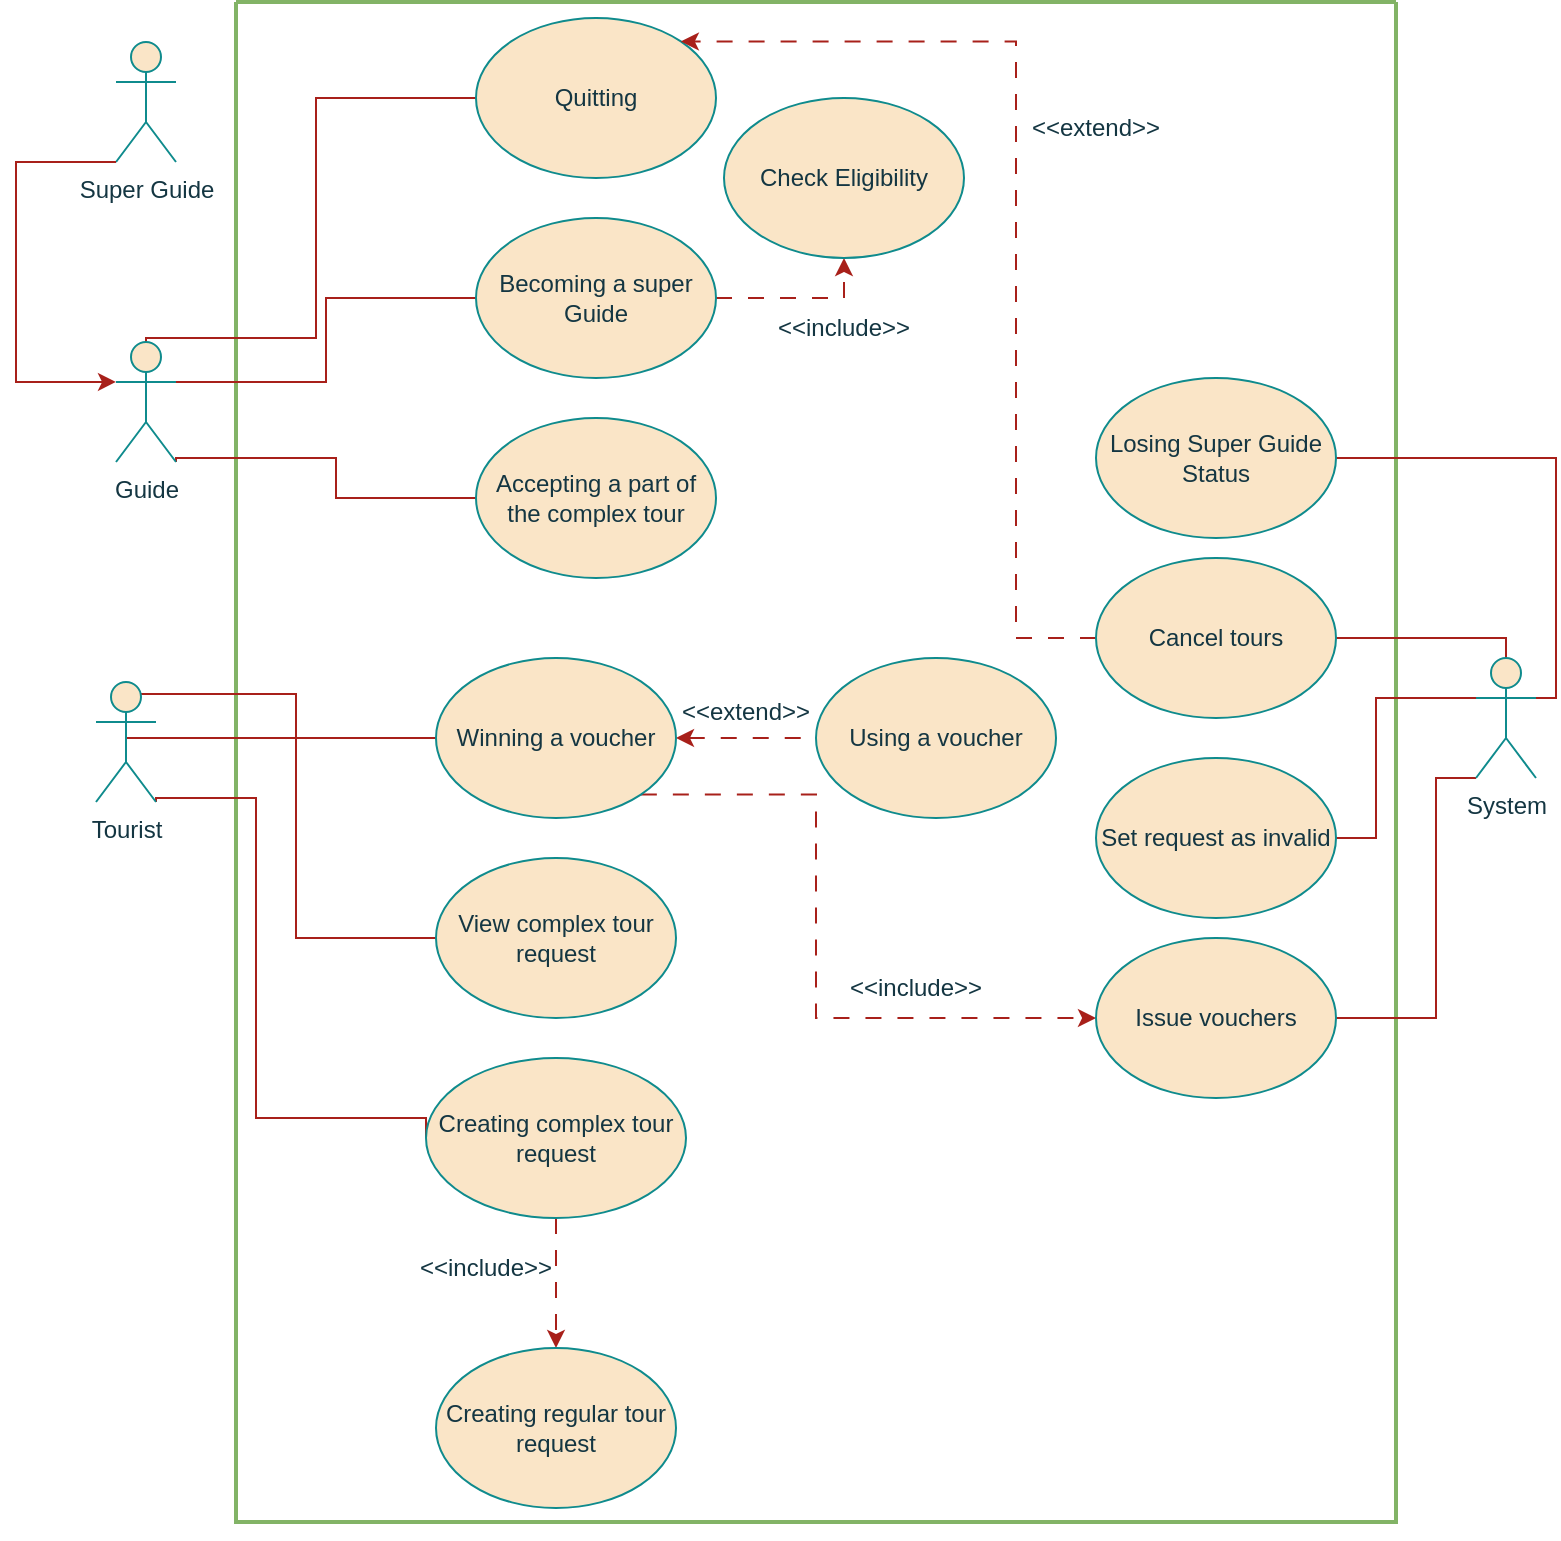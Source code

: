<mxfile version="24.4.13" type="device" pages="8">
  <diagram name="Main" id="xv4Pc27WimmElDL1eTF2">
    <mxGraphModel dx="1500" dy="807" grid="1" gridSize="10" guides="1" tooltips="1" connect="1" arrows="1" fold="1" page="1" pageScale="1" pageWidth="827" pageHeight="800" math="0" shadow="0">
      <root>
        <mxCell id="0" />
        <mxCell id="1" parent="0" />
        <mxCell id="fqmn3Sz_hP65knO8LHAP-2" value="" style="swimlane;startSize=0;fillColor=#d5e8d4;strokeColor=#82b366;strokeWidth=2;" vertex="1" parent="1">
          <mxGeometry x="130" y="20" width="580" height="760" as="geometry">
            <mxRectangle x="130" y="20" width="50" height="40" as="alternateBounds" />
          </mxGeometry>
        </mxCell>
        <mxCell id="zYmTOCkg64a3XALhGTWf-8" style="edgeStyle=orthogonalEdgeStyle;rounded=0;orthogonalLoop=1;jettySize=auto;html=1;exitX=0.5;exitY=0;exitDx=0;exitDy=0;exitPerimeter=0;entryX=0;entryY=0.5;entryDx=0;entryDy=0;endArrow=none;endFill=0;labelBackgroundColor=none;strokeColor=#A8201A;fontColor=default;" parent="1" source="jJQlSMJE2KEjGMPYt0HS-1" target="E0GFEq4NIAbBcgeDE9Wb-9" edge="1">
          <mxGeometry relative="1" as="geometry">
            <Array as="points">
              <mxPoint x="170" y="188" />
              <mxPoint x="170" y="68" />
            </Array>
          </mxGeometry>
        </mxCell>
        <mxCell id="zYmTOCkg64a3XALhGTWf-9" style="edgeStyle=orthogonalEdgeStyle;rounded=0;orthogonalLoop=1;jettySize=auto;html=1;exitX=1;exitY=0.333;exitDx=0;exitDy=0;exitPerimeter=0;entryX=0;entryY=0.5;entryDx=0;entryDy=0;endArrow=none;endFill=0;labelBackgroundColor=none;strokeColor=#A8201A;fontColor=default;" parent="1" source="jJQlSMJE2KEjGMPYt0HS-1" target="E0GFEq4NIAbBcgeDE9Wb-10" edge="1">
          <mxGeometry relative="1" as="geometry" />
        </mxCell>
        <mxCell id="zYmTOCkg64a3XALhGTWf-10" style="edgeStyle=orthogonalEdgeStyle;rounded=0;orthogonalLoop=1;jettySize=auto;html=1;exitX=1;exitY=1;exitDx=0;exitDy=0;exitPerimeter=0;entryX=0;entryY=0.5;entryDx=0;entryDy=0;endArrow=none;endFill=0;labelBackgroundColor=none;strokeColor=#A8201A;fontColor=default;" parent="1" source="jJQlSMJE2KEjGMPYt0HS-1" target="E0GFEq4NIAbBcgeDE9Wb-11" edge="1">
          <mxGeometry relative="1" as="geometry">
            <Array as="points">
              <mxPoint x="180" y="248" />
              <mxPoint x="180" y="268" />
            </Array>
          </mxGeometry>
        </mxCell>
        <mxCell id="jJQlSMJE2KEjGMPYt0HS-1" value="Guide&lt;div&gt;&lt;br&gt;&lt;/div&gt;" style="shape=umlActor;verticalLabelPosition=bottom;verticalAlign=top;html=1;outlineConnect=0;labelBackgroundColor=none;fillColor=#FAE5C7;strokeColor=#0F8B8D;fontColor=#143642;" parent="1" vertex="1">
          <mxGeometry x="70" y="190" width="30" height="60" as="geometry" />
        </mxCell>
        <mxCell id="jJQlSMJE2KEjGMPYt0HS-2" value="Super Guide" style="shape=umlActor;verticalLabelPosition=bottom;verticalAlign=top;html=1;outlineConnect=0;labelBackgroundColor=none;fillColor=#FAE5C7;strokeColor=#0F8B8D;fontColor=#143642;" parent="1" vertex="1">
          <mxGeometry x="70" y="40" width="30" height="60" as="geometry" />
        </mxCell>
        <mxCell id="BXKQBRwEEvgqKkyGGlb5-4" style="edgeStyle=orthogonalEdgeStyle;rounded=0;orthogonalLoop=1;jettySize=auto;html=1;exitX=0.5;exitY=0;exitDx=0;exitDy=0;exitPerimeter=0;entryX=1;entryY=0.5;entryDx=0;entryDy=0;endArrow=none;endFill=0;labelBackgroundColor=none;strokeColor=#A8201A;fontColor=default;" parent="1" source="jJQlSMJE2KEjGMPYt0HS-3" target="BXKQBRwEEvgqKkyGGlb5-1" edge="1">
          <mxGeometry relative="1" as="geometry">
            <Array as="points">
              <mxPoint x="765" y="338" />
            </Array>
          </mxGeometry>
        </mxCell>
        <mxCell id="BXKQBRwEEvgqKkyGGlb5-5" style="edgeStyle=orthogonalEdgeStyle;rounded=0;orthogonalLoop=1;jettySize=auto;html=1;exitX=0;exitY=0.333;exitDx=0;exitDy=0;exitPerimeter=0;entryX=1;entryY=0.5;entryDx=0;entryDy=0;endArrow=none;endFill=0;labelBackgroundColor=none;strokeColor=#A8201A;fontColor=default;" parent="1" source="jJQlSMJE2KEjGMPYt0HS-3" target="BXKQBRwEEvgqKkyGGlb5-3" edge="1">
          <mxGeometry relative="1" as="geometry">
            <Array as="points">
              <mxPoint x="700" y="368" />
              <mxPoint x="700" y="438" />
            </Array>
          </mxGeometry>
        </mxCell>
        <mxCell id="BXKQBRwEEvgqKkyGGlb5-6" style="edgeStyle=orthogonalEdgeStyle;rounded=0;orthogonalLoop=1;jettySize=auto;html=1;exitX=0;exitY=1;exitDx=0;exitDy=0;exitPerimeter=0;entryX=1;entryY=0.5;entryDx=0;entryDy=0;endArrow=none;endFill=0;labelBackgroundColor=none;strokeColor=#A8201A;fontColor=default;" parent="1" source="jJQlSMJE2KEjGMPYt0HS-3" target="BXKQBRwEEvgqKkyGGlb5-2" edge="1">
          <mxGeometry relative="1" as="geometry">
            <Array as="points">
              <mxPoint x="730" y="408" />
              <mxPoint x="730" y="528" />
            </Array>
          </mxGeometry>
        </mxCell>
        <mxCell id="VeFpLdR2M0Eh6wdW8BvJ-2" style="edgeStyle=orthogonalEdgeStyle;rounded=0;orthogonalLoop=1;jettySize=auto;html=1;exitX=1;exitY=0.333;exitDx=0;exitDy=0;exitPerimeter=0;entryX=1;entryY=0.5;entryDx=0;entryDy=0;strokeColor=#A8201A;fontColor=#143642;fillColor=#FAE5C7;endArrow=none;endFill=0;" parent="1" source="jJQlSMJE2KEjGMPYt0HS-3" target="VeFpLdR2M0Eh6wdW8BvJ-1" edge="1">
          <mxGeometry relative="1" as="geometry">
            <Array as="points">
              <mxPoint x="790" y="368" />
              <mxPoint x="790" y="248" />
            </Array>
          </mxGeometry>
        </mxCell>
        <mxCell id="jJQlSMJE2KEjGMPYt0HS-3" value="System" style="shape=umlActor;verticalLabelPosition=bottom;verticalAlign=top;html=1;outlineConnect=0;labelBackgroundColor=none;fillColor=#FAE5C7;strokeColor=#0F8B8D;fontColor=#143642;" parent="1" vertex="1">
          <mxGeometry x="750" y="348" width="30" height="60" as="geometry" />
        </mxCell>
        <mxCell id="E0GFEq4NIAbBcgeDE9Wb-1" style="edgeStyle=orthogonalEdgeStyle;rounded=0;orthogonalLoop=1;jettySize=auto;html=1;exitX=0.75;exitY=0.1;exitDx=0;exitDy=0;exitPerimeter=0;entryX=0;entryY=0.5;entryDx=0;entryDy=0;endArrow=none;endFill=0;labelBackgroundColor=none;strokeColor=#A8201A;fontColor=default;" parent="1" source="jJQlSMJE2KEjGMPYt0HS-5" target="jJQlSMJE2KEjGMPYt0HS-8" edge="1">
          <mxGeometry relative="1" as="geometry" />
        </mxCell>
        <mxCell id="E0GFEq4NIAbBcgeDE9Wb-5" style="edgeStyle=orthogonalEdgeStyle;rounded=0;orthogonalLoop=1;jettySize=auto;html=1;exitX=1;exitY=1;exitDx=0;exitDy=0;exitPerimeter=0;entryX=0;entryY=0.5;entryDx=0;entryDy=0;endArrow=none;endFill=0;labelBackgroundColor=none;strokeColor=#A8201A;fontColor=default;" parent="1" source="jJQlSMJE2KEjGMPYt0HS-5" target="YeHAOv9dbyKQ0j_c4Zro-1" edge="1">
          <mxGeometry relative="1" as="geometry">
            <Array as="points">
              <mxPoint x="140" y="418" />
              <mxPoint x="140" y="578" />
              <mxPoint x="225" y="578" />
            </Array>
          </mxGeometry>
        </mxCell>
        <mxCell id="E0GFEq4NIAbBcgeDE9Wb-7" style="edgeStyle=orthogonalEdgeStyle;rounded=0;orthogonalLoop=1;jettySize=auto;html=1;exitX=0.5;exitY=0.5;exitDx=0;exitDy=0;exitPerimeter=0;entryX=0;entryY=0.5;entryDx=0;entryDy=0;endArrow=none;endFill=0;labelBackgroundColor=none;strokeColor=#A8201A;fontColor=default;" parent="1" source="jJQlSMJE2KEjGMPYt0HS-5" target="E0GFEq4NIAbBcgeDE9Wb-6" edge="1">
          <mxGeometry relative="1" as="geometry">
            <Array as="points">
              <mxPoint x="160" y="388" />
              <mxPoint x="160" y="488" />
            </Array>
          </mxGeometry>
        </mxCell>
        <mxCell id="jJQlSMJE2KEjGMPYt0HS-5" value="Tourist&lt;div&gt;&lt;br&gt;&lt;/div&gt;" style="shape=umlActor;verticalLabelPosition=bottom;verticalAlign=top;html=1;outlineConnect=0;labelBackgroundColor=none;fillColor=#FAE5C7;strokeColor=#0F8B8D;fontColor=#143642;" parent="1" vertex="1">
          <mxGeometry x="60" y="360" width="30" height="60" as="geometry" />
        </mxCell>
        <mxCell id="4UjJbnJk2DT_iQz4OYha-6" style="edgeStyle=orthogonalEdgeStyle;rounded=0;orthogonalLoop=1;jettySize=auto;html=1;exitX=1;exitY=0.5;exitDx=0;exitDy=0;strokeColor=#A8201A;fontColor=#143642;fillColor=#FAE5C7;dashed=1;dashPattern=8 8;startArrow=classic;startFill=1;endArrow=none;endFill=0;" parent="1" source="jJQlSMJE2KEjGMPYt0HS-8" target="4UjJbnJk2DT_iQz4OYha-5" edge="1">
          <mxGeometry relative="1" as="geometry" />
        </mxCell>
        <mxCell id="v6QKsvkec5Tq3xKeoSjt-1" style="edgeStyle=orthogonalEdgeStyle;rounded=0;orthogonalLoop=1;jettySize=auto;html=1;exitX=1;exitY=1;exitDx=0;exitDy=0;entryX=0;entryY=0.5;entryDx=0;entryDy=0;strokeColor=#A8201A;fontColor=#143642;fillColor=#FAE5C7;dashed=1;dashPattern=8 8;startArrow=none;startFill=0;endArrow=classic;endFill=1;" parent="1" source="jJQlSMJE2KEjGMPYt0HS-8" target="BXKQBRwEEvgqKkyGGlb5-2" edge="1">
          <mxGeometry relative="1" as="geometry">
            <Array as="points">
              <mxPoint x="420" y="416" />
              <mxPoint x="420" y="528" />
            </Array>
          </mxGeometry>
        </mxCell>
        <UserObject label="Winning a voucher" link="data:page/id,LhIGpK9mpF-W3luAgfBw" id="jJQlSMJE2KEjGMPYt0HS-8">
          <mxCell style="ellipse;whiteSpace=wrap;html=1;labelBackgroundColor=none;fillColor=#FAE5C7;strokeColor=#0F8B8D;fontColor=#143642;" parent="1" vertex="1">
            <mxGeometry x="230" y="348" width="120" height="80" as="geometry" />
          </mxCell>
        </UserObject>
        <mxCell id="E0GFEq4NIAbBcgeDE9Wb-3" style="edgeStyle=orthogonalEdgeStyle;rounded=0;orthogonalLoop=1;jettySize=auto;html=1;exitX=0.5;exitY=1;exitDx=0;exitDy=0;entryX=0.5;entryY=0;entryDx=0;entryDy=0;dashed=1;dashPattern=8 8;labelBackgroundColor=none;strokeColor=#A8201A;fontColor=default;startArrow=none;startFill=0;endArrow=classic;endFill=1;" parent="1" source="YeHAOv9dbyKQ0j_c4Zro-1" target="YeHAOv9dbyKQ0j_c4Zro-2" edge="1">
          <mxGeometry relative="1" as="geometry" />
        </mxCell>
        <UserObject label="Creating complex tour request" link="data:page/id,m2S-BG1hf2UMqBSPIko9" id="YeHAOv9dbyKQ0j_c4Zro-1">
          <mxCell style="ellipse;whiteSpace=wrap;html=1;labelBackgroundColor=none;fillColor=#FAE5C7;strokeColor=#0F8B8D;fontColor=#143642;" parent="1" vertex="1">
            <mxGeometry x="225" y="548" width="130" height="80" as="geometry" />
          </mxCell>
        </UserObject>
        <mxCell id="YeHAOv9dbyKQ0j_c4Zro-2" value="Creating regular tour request" style="ellipse;whiteSpace=wrap;html=1;labelBackgroundColor=none;fillColor=#FAE5C7;strokeColor=#0F8B8D;fontColor=#143642;" parent="1" vertex="1">
          <mxGeometry x="230" y="693" width="120" height="80" as="geometry" />
        </mxCell>
        <mxCell id="E0GFEq4NIAbBcgeDE9Wb-4" value="&amp;lt;&amp;lt;include&amp;gt;&amp;gt;" style="text;html=1;align=center;verticalAlign=middle;whiteSpace=wrap;rounded=0;labelBackgroundColor=none;fontColor=#143642;" parent="1" vertex="1">
          <mxGeometry x="225" y="638" width="60" height="30" as="geometry" />
        </mxCell>
        <mxCell id="E0GFEq4NIAbBcgeDE9Wb-6" value="View complex tour request" style="ellipse;whiteSpace=wrap;html=1;labelBackgroundColor=none;fillColor=#FAE5C7;strokeColor=#0F8B8D;fontColor=#143642;" parent="1" vertex="1">
          <mxGeometry x="230" y="448" width="120" height="80" as="geometry" />
        </mxCell>
        <UserObject label="Quitting" link="data:page/id,4EKFyU_vz8kh2ptoiXEz" id="E0GFEq4NIAbBcgeDE9Wb-9">
          <mxCell style="ellipse;whiteSpace=wrap;html=1;labelBackgroundColor=none;fillColor=#FAE5C7;strokeColor=#0F8B8D;fontColor=#143642;" parent="1" vertex="1">
            <mxGeometry x="250" y="28" width="120" height="80" as="geometry" />
          </mxCell>
        </UserObject>
        <mxCell id="zYmTOCkg64a3XALhGTWf-3" style="edgeStyle=orthogonalEdgeStyle;rounded=0;orthogonalLoop=1;jettySize=auto;html=1;exitX=1;exitY=0.5;exitDx=0;exitDy=0;entryX=0.5;entryY=1;entryDx=0;entryDy=0;dashed=1;dashPattern=8 8;labelBackgroundColor=none;strokeColor=#A8201A;fontColor=default;" parent="1" source="E0GFEq4NIAbBcgeDE9Wb-10" target="zYmTOCkg64a3XALhGTWf-1" edge="1">
          <mxGeometry relative="1" as="geometry" />
        </mxCell>
        <UserObject label="Becoming a super Guide" link="data:page/id,c0-AOZso9_4ptdLk-90k" id="E0GFEq4NIAbBcgeDE9Wb-10">
          <mxCell style="ellipse;whiteSpace=wrap;html=1;labelBackgroundColor=none;fillColor=#FAE5C7;strokeColor=#0F8B8D;fontColor=#143642;" parent="1" vertex="1">
            <mxGeometry x="250" y="128" width="120" height="80" as="geometry" />
          </mxCell>
        </UserObject>
        <UserObject label="Accepting a part of the complex tour" link="data:page/id,VEJd8Lyp5_0mRFxrbIyB" id="E0GFEq4NIAbBcgeDE9Wb-11">
          <mxCell style="ellipse;whiteSpace=wrap;html=1;labelBackgroundColor=none;fillColor=#FAE5C7;strokeColor=#0F8B8D;fontColor=#143642;" parent="1" vertex="1">
            <mxGeometry x="250" y="228" width="120" height="80" as="geometry" />
          </mxCell>
        </UserObject>
        <mxCell id="zYmTOCkg64a3XALhGTWf-1" value="Check Eligibility" style="ellipse;whiteSpace=wrap;html=1;labelBackgroundColor=none;fillColor=#FAE5C7;strokeColor=#0F8B8D;fontColor=#143642;" parent="1" vertex="1">
          <mxGeometry x="374" y="68" width="120" height="80" as="geometry" />
        </mxCell>
        <mxCell id="zYmTOCkg64a3XALhGTWf-4" value="&amp;lt;&amp;lt;include&amp;gt;&amp;gt;" style="text;html=1;align=center;verticalAlign=middle;whiteSpace=wrap;rounded=0;labelBackgroundColor=none;fontColor=#143642;" parent="1" vertex="1">
          <mxGeometry x="404" y="168" width="60" height="30" as="geometry" />
        </mxCell>
        <mxCell id="zYmTOCkg64a3XALhGTWf-5" style="edgeStyle=orthogonalEdgeStyle;rounded=0;orthogonalLoop=1;jettySize=auto;html=1;exitX=0;exitY=1;exitDx=0;exitDy=0;exitPerimeter=0;entryX=0;entryY=0.333;entryDx=0;entryDy=0;entryPerimeter=0;labelBackgroundColor=none;strokeColor=#A8201A;fontColor=default;" parent="1" source="jJQlSMJE2KEjGMPYt0HS-2" target="jJQlSMJE2KEjGMPYt0HS-1" edge="1">
          <mxGeometry relative="1" as="geometry">
            <Array as="points">
              <mxPoint x="20" y="100" />
              <mxPoint x="20" y="210" />
            </Array>
          </mxGeometry>
        </mxCell>
        <mxCell id="4UjJbnJk2DT_iQz4OYha-3" style="edgeStyle=orthogonalEdgeStyle;rounded=0;orthogonalLoop=1;jettySize=auto;html=1;exitX=0;exitY=0.5;exitDx=0;exitDy=0;entryX=1;entryY=0;entryDx=0;entryDy=0;strokeColor=#A8201A;fontColor=#143642;fillColor=#FAE5C7;dashed=1;dashPattern=8 8;startArrow=none;startFill=0;endArrow=classic;endFill=1;" parent="1" source="BXKQBRwEEvgqKkyGGlb5-1" target="E0GFEq4NIAbBcgeDE9Wb-9" edge="1">
          <mxGeometry relative="1" as="geometry">
            <Array as="points">
              <mxPoint x="520" y="338" />
              <mxPoint x="520" y="40" />
            </Array>
          </mxGeometry>
        </mxCell>
        <mxCell id="BXKQBRwEEvgqKkyGGlb5-1" value="Cancel tours" style="ellipse;whiteSpace=wrap;html=1;labelBackgroundColor=none;fillColor=#FAE5C7;strokeColor=#0F8B8D;fontColor=#143642;" parent="1" vertex="1">
          <mxGeometry x="560" y="298" width="120" height="80" as="geometry" />
        </mxCell>
        <mxCell id="BXKQBRwEEvgqKkyGGlb5-2" value="Issue vouchers" style="ellipse;whiteSpace=wrap;html=1;labelBackgroundColor=none;fillColor=#FAE5C7;strokeColor=#0F8B8D;fontColor=#143642;" parent="1" vertex="1">
          <mxGeometry x="560" y="488" width="120" height="80" as="geometry" />
        </mxCell>
        <mxCell id="BXKQBRwEEvgqKkyGGlb5-3" value="Set request as invalid" style="ellipse;whiteSpace=wrap;html=1;labelBackgroundColor=none;fillColor=#FAE5C7;strokeColor=#0F8B8D;fontColor=#143642;" parent="1" vertex="1">
          <mxGeometry x="560" y="398" width="120" height="80" as="geometry" />
        </mxCell>
        <UserObject label="Losing Super Guide Status" link="data:page/id,WQEzvPkkD7xEzkqkL0SX" id="VeFpLdR2M0Eh6wdW8BvJ-1">
          <mxCell style="ellipse;whiteSpace=wrap;html=1;strokeColor=#0F8B8D;fontColor=#143642;fillColor=#FAE5C7;" parent="1" vertex="1">
            <mxGeometry x="560" y="208" width="120" height="80" as="geometry" />
          </mxCell>
        </UserObject>
        <mxCell id="4UjJbnJk2DT_iQz4OYha-2" value="&amp;lt;&amp;lt;extend&amp;gt;&amp;gt;" style="text;html=1;align=center;verticalAlign=middle;whiteSpace=wrap;rounded=0;labelBackgroundColor=none;fontColor=#143642;" parent="1" vertex="1">
          <mxGeometry x="530" y="68" width="60" height="30" as="geometry" />
        </mxCell>
        <mxCell id="4UjJbnJk2DT_iQz4OYha-5" value="Using a voucher" style="ellipse;whiteSpace=wrap;html=1;strokeColor=#0F8B8D;fontColor=#143642;fillColor=#FAE5C7;" parent="1" vertex="1">
          <mxGeometry x="420" y="348" width="120" height="80" as="geometry" />
        </mxCell>
        <mxCell id="v6QKsvkec5Tq3xKeoSjt-2" value="&amp;lt;&amp;lt;include&amp;gt;&amp;gt;" style="text;html=1;align=center;verticalAlign=middle;whiteSpace=wrap;rounded=0;labelBackgroundColor=none;fontColor=#143642;" parent="1" vertex="1">
          <mxGeometry x="440" y="498" width="60" height="30" as="geometry" />
        </mxCell>
        <mxCell id="fqmn3Sz_hP65knO8LHAP-1" value="&amp;lt;&amp;lt;extend&amp;gt;&amp;gt;" style="text;html=1;align=center;verticalAlign=middle;whiteSpace=wrap;rounded=0;labelBackgroundColor=none;fontColor=#143642;" vertex="1" parent="1">
          <mxGeometry x="355" y="360" width="60" height="30" as="geometry" />
        </mxCell>
        <mxCell id="fqmn3Sz_hP65knO8LHAP-3" style="edgeStyle=orthogonalEdgeStyle;rounded=0;orthogonalLoop=1;jettySize=auto;html=1;exitX=0.5;exitY=1;exitDx=0;exitDy=0;" edge="1" parent="1" source="fqmn3Sz_hP65knO8LHAP-2" target="fqmn3Sz_hP65knO8LHAP-2">
          <mxGeometry relative="1" as="geometry" />
        </mxCell>
      </root>
    </mxGraphModel>
  </diagram>
  <diagram id="LhIGpK9mpF-W3luAgfBw" name="Voucher">
    <mxGraphModel dx="1024" dy="565" grid="1" gridSize="10" guides="1" tooltips="1" connect="1" arrows="1" fold="1" page="1" pageScale="1" pageWidth="827" pageHeight="1169" math="0" shadow="0">
      <root>
        <mxCell id="0" />
        <mxCell id="1" parent="0" />
        <mxCell id="WSKr44XlUrgMwmOKJWpj-4" value="&lt;h1 style=&quot;margin-top: 0px;&quot;&gt;Winning a voucher&lt;/h1&gt;&lt;ul&gt;&lt;li&gt;&lt;strong&gt;Preconditions&lt;/strong&gt;: Tourist has participated in tours.&lt;/li&gt;&lt;li&gt;&lt;strong&gt;Postconditions&lt;/strong&gt;: Tourist earns a voucher after completing 5 tours within a year.&lt;/li&gt;&lt;/ul&gt;&lt;p&gt;&lt;strong&gt;Basic Flow&lt;/strong&gt;:&lt;/p&gt;&lt;ol&gt;&lt;li&gt;System tracks the number of tours completed by the tourist.&lt;/li&gt;&lt;li&gt;When 5 tours are completed within a year, the system issues a voucher which lasts up to 6 months.&lt;/li&gt;&lt;li&gt;Tourist can view and use the voucher for future tours.&lt;/li&gt;&lt;/ol&gt;&lt;p&gt;&lt;strong&gt;Alternate Flows&lt;/strong&gt;:&lt;/p&gt;&lt;ul&gt;&lt;li&gt;If the tourist does not complete 5 tours in a year, no voucher is issued.&lt;/li&gt;&lt;/ul&gt;" style="text;html=1;whiteSpace=wrap;overflow=hidden;rounded=0;" vertex="1" parent="1">
          <mxGeometry x="160" y="130" width="480" height="290" as="geometry" />
        </mxCell>
      </root>
    </mxGraphModel>
  </diagram>
  <diagram id="m2S-BG1hf2UMqBSPIko9" name="Create complex">
    <mxGraphModel dx="1024" dy="565" grid="1" gridSize="10" guides="1" tooltips="1" connect="1" arrows="1" fold="1" page="1" pageScale="1" pageWidth="827" pageHeight="1169" math="0" shadow="0">
      <root>
        <mxCell id="0" />
        <mxCell id="1" parent="0" />
        <mxCell id="XzThezfcB_QYG0gG_SXf-1" value="&lt;h1 style=&quot;margin-top: 0px;&quot;&gt;&lt;span style=&quot;background-color: initial;&quot;&gt;Creating complex tour request&amp;nbsp;&lt;/span&gt;&lt;/h1&gt;&lt;div&gt;&lt;ul&gt;&lt;li&gt;&lt;strong&gt;Preconditions&lt;/strong&gt;: Tourist is logged in.&lt;/li&gt;&lt;li&gt;&lt;strong&gt;Postconditions&lt;/strong&gt;: Complex tour request is created and visible in the tourist’s list of requests.&lt;/li&gt;&lt;/ul&gt;&lt;p&gt;&lt;strong&gt;Basic Flow&lt;/strong&gt;:&lt;/p&gt;&lt;ol&gt;&lt;li&gt;Tourist initiates the creation of a complex tour request.&lt;/li&gt;&lt;li&gt;Tourist enters details for each part of the complex tour.&lt;/li&gt;&lt;li&gt;System saves the request and displays it in the tourist’s list with status &quot;pending.&quot;&lt;/li&gt;&lt;/ol&gt;&lt;p&gt;&lt;strong&gt;Alternate Flows&lt;/strong&gt;:&lt;/p&gt;&lt;ul&gt;&lt;li&gt;If details are incomplete, the system prompts for completion.&lt;/li&gt;&lt;/ul&gt;&lt;/div&gt;" style="text;html=1;whiteSpace=wrap;overflow=hidden;rounded=0;" vertex="1" parent="1">
          <mxGeometry x="160" y="180" width="520" height="260" as="geometry" />
        </mxCell>
      </root>
    </mxGraphModel>
  </diagram>
  <diagram id="YkM5oa3m5T7ViGHzh31y" name="View complex">
    <mxGraphModel dx="706" dy="390" grid="1" gridSize="10" guides="1" tooltips="1" connect="1" arrows="1" fold="1" page="1" pageScale="1" pageWidth="827" pageHeight="1169" math="0" shadow="0">
      <root>
        <mxCell id="0" />
        <mxCell id="1" parent="0" />
        <mxCell id="BjilC-5oNflctGf9wbcG-1" value="&lt;h1 style=&quot;margin-top: 0px;&quot;&gt;View complex tour request&lt;/h1&gt;&lt;ul&gt;&lt;li&gt;&lt;strong&gt;Preconditions&lt;/strong&gt;: Tourist has created complex tour requests.&lt;/li&gt;&lt;li&gt;&lt;strong&gt;Postconditions&lt;/strong&gt;: Tourist views the status of each part of the complex tour.&lt;/li&gt;&lt;/ul&gt;&lt;p&gt;&lt;strong&gt;Basic Flow&lt;/strong&gt;:&lt;/p&gt;&lt;ol&gt;&lt;li&gt;Tourist views the list of complex tour requests.&lt;/li&gt;&lt;li&gt;Tourist selects a specific request to view details.&lt;/li&gt;&lt;li&gt;System displays the status of each part and accepted times.&lt;/li&gt;&lt;/ol&gt;&lt;p&gt;&lt;strong&gt;Alternate Flows&lt;/strong&gt;:&lt;/p&gt;&lt;p&gt;&lt;span style=&quot;background-color: initial;&quot;&gt;&lt;span style=&quot;white-space: pre;&quot;&gt;&#x9;&lt;/span&gt;4a. If not all parts are accepted, the system shows status as &quot;pending.&quot;&lt;/span&gt;&lt;/p&gt;&lt;p&gt;&lt;span style=&quot;background-color: initial;&quot;&gt;&lt;span style=&quot;white-space: pre;&quot;&gt;&#x9;&lt;/span&gt;4b.&amp;nbsp;If not all parts are accepted up till the date of the request, the system shows status as &quot;invalid.&quot;&lt;/span&gt;&lt;/p&gt;" style="text;html=1;whiteSpace=wrap;overflow=hidden;rounded=0;" vertex="1" parent="1">
          <mxGeometry x="133" y="190" width="561" height="250" as="geometry" />
        </mxCell>
      </root>
    </mxGraphModel>
  </diagram>
  <diagram id="4EKFyU_vz8kh2ptoiXEz" name="Quit">
    <mxGraphModel dx="706" dy="390" grid="1" gridSize="10" guides="1" tooltips="1" connect="1" arrows="1" fold="1" page="1" pageScale="1" pageWidth="827" pageHeight="1169" math="0" shadow="0">
      <root>
        <mxCell id="0" />
        <mxCell id="1" parent="0" />
        <mxCell id="2hW_ZyIn93Bqd05cIYAu-1" value="&lt;h1 style=&quot;margin-top: 0px;&quot;&gt;Quitting&lt;/h1&gt;&lt;ul&gt;&lt;li&gt;&lt;strong&gt;Preconditions&lt;/strong&gt;: Tour Guide is logged in and has scheduled tours.&lt;/li&gt;&lt;li&gt;&lt;strong&gt;Postconditions&lt;/strong&gt;: All scheduled tours by the guide are canceled, vouchers are issued to tourists.&lt;/li&gt;&lt;/ul&gt;&lt;p&gt;&lt;strong&gt;Basic Flow&lt;/strong&gt;:&lt;/p&gt;&lt;ol&gt;&lt;li&gt;Tour Guide selects the option to resign.&lt;/li&gt;&lt;li&gt;System cancels all scheduled tours by the guide.&lt;/li&gt;&lt;li&gt;System issues vouchers to tourists for the canceled tours.&lt;/li&gt;&lt;/ol&gt;&lt;p&gt;&lt;strong&gt;Alternate Flows&lt;/strong&gt;:&lt;/p&gt;&lt;ul&gt;&lt;li&gt;If no scheduled tours exist, the system proceeds to issue vouchers only if there are existing vouchers to update.&lt;/li&gt;&lt;/ul&gt;" style="text;html=1;whiteSpace=wrap;overflow=hidden;rounded=0;" vertex="1" parent="1">
          <mxGeometry x="149" y="190" width="530" height="300" as="geometry" />
        </mxCell>
      </root>
    </mxGraphModel>
  </diagram>
  <diagram id="c0-AOZso9_4ptdLk-90k" name="SuperGuide">
    <mxGraphModel dx="706" dy="390" grid="1" gridSize="10" guides="1" tooltips="1" connect="1" arrows="1" fold="1" page="1" pageScale="1" pageWidth="827" pageHeight="1169" math="0" shadow="0">
      <root>
        <mxCell id="0" />
        <mxCell id="1" parent="0" />
        <mxCell id="nICJ9m0Zwh0iuAh1i_Ly-1" value="&lt;h1 style=&quot;margin-top: 0px;&quot;&gt;Becoming a super-guide&lt;/h1&gt;&lt;ul&gt;&lt;li&gt;&lt;strong&gt;Preconditions&lt;/strong&gt;: Tour Guide is logged in and has guided tours in the last year.&lt;/li&gt;&lt;li&gt;&lt;strong&gt;Postconditions&lt;/strong&gt;: Guide’s status is updated to Super Guide if eligibility criteria are met.&lt;/li&gt;&lt;/ul&gt;&lt;p&gt;&lt;strong&gt;Basic Flow&lt;/strong&gt;:&lt;/p&gt;&lt;ol&gt;&lt;li&gt;System checks the eligibility criteria (20 tours in the last year for a single language, average rating above 4.0).&lt;/li&gt;&lt;li&gt;System updates the guide’s status to Super Guide if criteria are met.&lt;br&gt;&lt;/li&gt;&lt;/ol&gt;" style="text;html=1;whiteSpace=wrap;overflow=hidden;rounded=0;" vertex="1" parent="1">
          <mxGeometry x="180" y="80" width="550" height="230" as="geometry" />
        </mxCell>
      </root>
    </mxGraphModel>
  </diagram>
  <diagram id="VEJd8Lyp5_0mRFxrbIyB" name="Accept">
    <mxGraphModel dx="1024" dy="565" grid="1" gridSize="10" guides="1" tooltips="1" connect="1" arrows="1" fold="1" page="1" pageScale="1" pageWidth="827" pageHeight="1169" math="0" shadow="0">
      <root>
        <mxCell id="0" />
        <mxCell id="1" parent="0" />
        <mxCell id="Y12bIeE39MP_dqnT65IH-1" value="&lt;h1 style=&quot;margin-top: 0px;&quot;&gt;Accepting a part of complex tour request&lt;/h1&gt;&lt;ul&gt;&lt;li&gt;&lt;strong&gt;Preconditions&lt;/strong&gt;: Tour Guide is logged in and has available slots in their schedule.&lt;/li&gt;&lt;li&gt;&lt;strong&gt;Postconditions&lt;/strong&gt;: Part of the complex tour is accepted by the guide, and the system prevents schedule overlap.&lt;/li&gt;&lt;/ul&gt;&lt;p&gt;&lt;strong&gt;Basic Flow&lt;/strong&gt;:&lt;/p&gt;&lt;ol&gt;&lt;li&gt;Tour Guide views available parts of the complex tour.&lt;/li&gt;&lt;li&gt;System displays available slots for the guide.&lt;/li&gt;&lt;li&gt;Tour Guide accepts a part of the tour.&lt;/li&gt;&lt;li&gt;System prevents any scheduling overlaps.&lt;/li&gt;&lt;/ol&gt;&lt;p&gt;&lt;strong&gt;Alternate Flows&lt;/strong&gt;:&lt;/p&gt;&lt;ul&gt;&lt;li&gt;If no available slots, system notifies the guide and prevents acceptance.&lt;/li&gt;&lt;/ul&gt;" style="text;html=1;whiteSpace=wrap;overflow=hidden;rounded=0;" vertex="1" parent="1">
          <mxGeometry x="160" y="80" width="466" height="300" as="geometry" />
        </mxCell>
      </root>
    </mxGraphModel>
  </diagram>
  <diagram id="WQEzvPkkD7xEzkqkL0SX" name="Losing Super">
    <mxGraphModel dx="853" dy="471" grid="1" gridSize="10" guides="1" tooltips="1" connect="1" arrows="1" fold="1" page="1" pageScale="1" pageWidth="827" pageHeight="1169" math="0" shadow="0">
      <root>
        <mxCell id="0" />
        <mxCell id="1" parent="0" />
        <mxCell id="ijksTbKZHWLMlHdnkGWL-1" value="&lt;h1 style=&quot;margin-top: 0px;&quot;&gt;&lt;font color=&quot;#000000&quot;&gt;Losing Super Guide Status&lt;/font&gt;&lt;/h1&gt;&lt;ul&gt;&lt;li&gt;&lt;font color=&quot;#000000&quot;&gt;&lt;strong&gt;Preconditions&lt;/strong&gt;: Guide has had Super Guide Status for a year.&lt;/font&gt;&lt;/li&gt;&lt;li&gt;&lt;font color=&quot;#000000&quot;&gt;&lt;strong&gt;Postconditions&lt;/strong&gt;: Guide&#39;s status is updated to Regular&amp;nbsp;Guide if eligibility criteria are not met.&lt;/font&gt;&lt;/li&gt;&lt;/ul&gt;&lt;p&gt;&lt;font color=&quot;#000000&quot;&gt;&lt;strong&gt;Basic Flow&lt;/strong&gt;:&lt;/font&gt;&lt;/p&gt;&lt;ol&gt;&lt;li&gt;&lt;font color=&quot;#000000&quot;&gt;System periodically checks the eligibility criteria for Super Guide status for all guides.&lt;/font&gt;&lt;/li&gt;&lt;li&gt;&lt;font color=&quot;#000000&quot;&gt;For each guide:&lt;br&gt;a. System verifies if the guide has completed at least 20 tours in the last year.&lt;br&gt;b. System calculates the average rating of the guide&#39;s tours.&lt;br&gt;c. If the criteria are not met (either less than 20 tours or average rating below 4.0), the system updates the guide&#39;s status to Regular Guide.&lt;/font&gt;&lt;/li&gt;&lt;/ol&gt;&lt;p&gt;&lt;font color=&quot;#000000&quot;&gt;&lt;strong&gt;Alternate Flows&lt;/strong&gt;:&lt;/font&gt;&lt;/p&gt;&lt;ul&gt;&lt;li&gt;&lt;font color=&quot;#000000&quot;&gt;If the guide meets the eligibility criteria, the system does not take any action.&lt;/font&gt;&lt;/li&gt;&lt;/ul&gt;" style="text;html=1;whiteSpace=wrap;overflow=hidden;rounded=0;fontColor=#143642;" vertex="1" parent="1">
          <mxGeometry x="74" y="90" width="680" height="340" as="geometry" />
        </mxCell>
      </root>
    </mxGraphModel>
  </diagram>
</mxfile>
